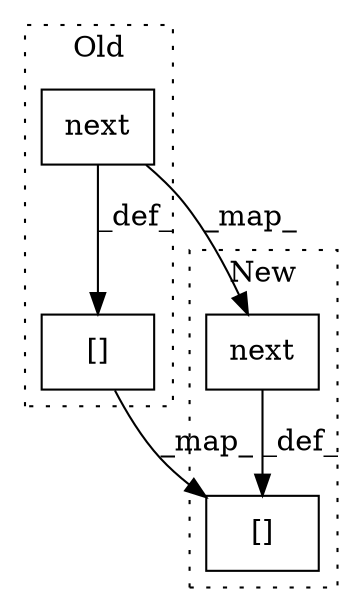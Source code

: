 digraph G {
subgraph cluster0 {
1 [label="next" a="32" s="7697" l="6" shape="box"];
4 [label="[]" a="2" s="7770,7789" l="6,1" shape="box"];
label = "Old";
style="dotted";
}
subgraph cluster1 {
2 [label="next" a="32" s="7719" l="6" shape="box"];
3 [label="[]" a="2" s="7745,7764" l="6,1" shape="box"];
label = "New";
style="dotted";
}
1 -> 4 [label="_def_"];
1 -> 2 [label="_map_"];
2 -> 3 [label="_def_"];
4 -> 3 [label="_map_"];
}